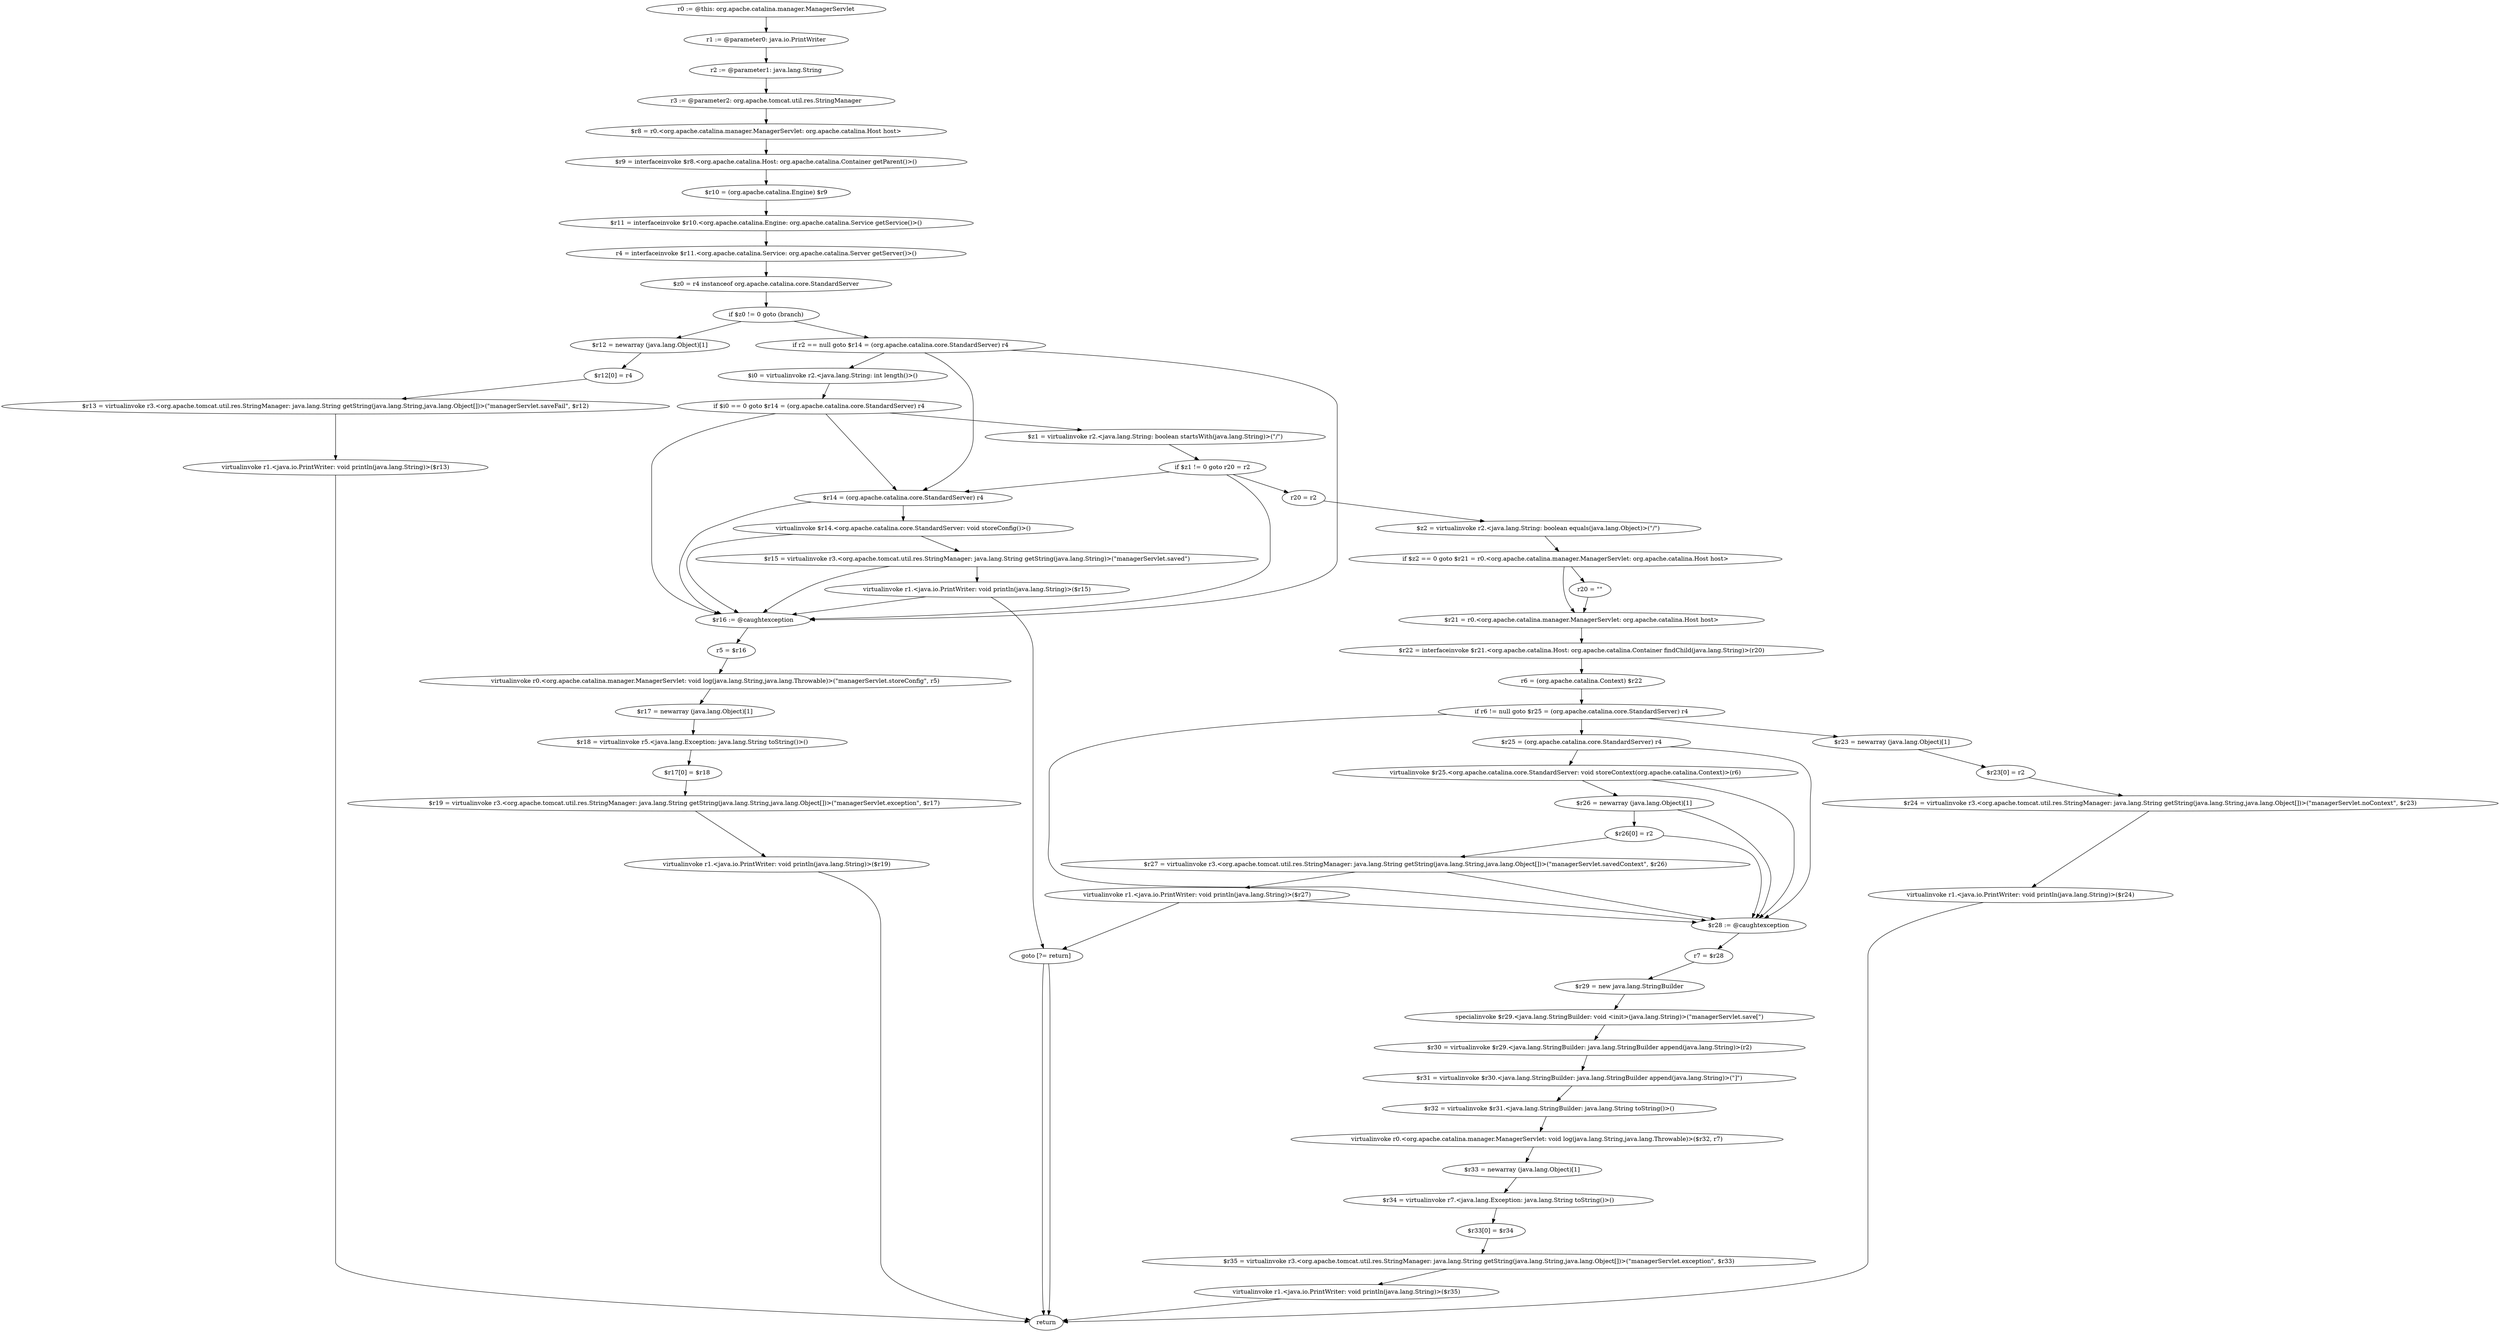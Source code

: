 digraph "call-graph" {
    "r0 := @this: org.apache.catalina.manager.ManagerServlet"
    "r1 := @parameter0: java.io.PrintWriter"
    "r0 := @this: org.apache.catalina.manager.ManagerServlet"->"r1 := @parameter0: java.io.PrintWriter";
    "r2 := @parameter1: java.lang.String"
    "r1 := @parameter0: java.io.PrintWriter"->"r2 := @parameter1: java.lang.String";
    "r3 := @parameter2: org.apache.tomcat.util.res.StringManager"
    "r2 := @parameter1: java.lang.String"->"r3 := @parameter2: org.apache.tomcat.util.res.StringManager";
    "$r8 = r0.<org.apache.catalina.manager.ManagerServlet: org.apache.catalina.Host host>"
    "r3 := @parameter2: org.apache.tomcat.util.res.StringManager"->"$r8 = r0.<org.apache.catalina.manager.ManagerServlet: org.apache.catalina.Host host>";
    "$r9 = interfaceinvoke $r8.<org.apache.catalina.Host: org.apache.catalina.Container getParent()>()"
    "$r8 = r0.<org.apache.catalina.manager.ManagerServlet: org.apache.catalina.Host host>"->"$r9 = interfaceinvoke $r8.<org.apache.catalina.Host: org.apache.catalina.Container getParent()>()";
    "$r10 = (org.apache.catalina.Engine) $r9"
    "$r9 = interfaceinvoke $r8.<org.apache.catalina.Host: org.apache.catalina.Container getParent()>()"->"$r10 = (org.apache.catalina.Engine) $r9";
    "$r11 = interfaceinvoke $r10.<org.apache.catalina.Engine: org.apache.catalina.Service getService()>()"
    "$r10 = (org.apache.catalina.Engine) $r9"->"$r11 = interfaceinvoke $r10.<org.apache.catalina.Engine: org.apache.catalina.Service getService()>()";
    "r4 = interfaceinvoke $r11.<org.apache.catalina.Service: org.apache.catalina.Server getServer()>()"
    "$r11 = interfaceinvoke $r10.<org.apache.catalina.Engine: org.apache.catalina.Service getService()>()"->"r4 = interfaceinvoke $r11.<org.apache.catalina.Service: org.apache.catalina.Server getServer()>()";
    "$z0 = r4 instanceof org.apache.catalina.core.StandardServer"
    "r4 = interfaceinvoke $r11.<org.apache.catalina.Service: org.apache.catalina.Server getServer()>()"->"$z0 = r4 instanceof org.apache.catalina.core.StandardServer";
    "if $z0 != 0 goto (branch)"
    "$z0 = r4 instanceof org.apache.catalina.core.StandardServer"->"if $z0 != 0 goto (branch)";
    "$r12 = newarray (java.lang.Object)[1]"
    "if $z0 != 0 goto (branch)"->"$r12 = newarray (java.lang.Object)[1]";
    "if r2 == null goto $r14 = (org.apache.catalina.core.StandardServer) r4"
    "if $z0 != 0 goto (branch)"->"if r2 == null goto $r14 = (org.apache.catalina.core.StandardServer) r4";
    "$r12[0] = r4"
    "$r12 = newarray (java.lang.Object)[1]"->"$r12[0] = r4";
    "$r13 = virtualinvoke r3.<org.apache.tomcat.util.res.StringManager: java.lang.String getString(java.lang.String,java.lang.Object[])>(\"managerServlet.saveFail\", $r12)"
    "$r12[0] = r4"->"$r13 = virtualinvoke r3.<org.apache.tomcat.util.res.StringManager: java.lang.String getString(java.lang.String,java.lang.Object[])>(\"managerServlet.saveFail\", $r12)";
    "virtualinvoke r1.<java.io.PrintWriter: void println(java.lang.String)>($r13)"
    "$r13 = virtualinvoke r3.<org.apache.tomcat.util.res.StringManager: java.lang.String getString(java.lang.String,java.lang.Object[])>(\"managerServlet.saveFail\", $r12)"->"virtualinvoke r1.<java.io.PrintWriter: void println(java.lang.String)>($r13)";
    "return"
    "virtualinvoke r1.<java.io.PrintWriter: void println(java.lang.String)>($r13)"->"return";
    "$i0 = virtualinvoke r2.<java.lang.String: int length()>()"
    "if r2 == null goto $r14 = (org.apache.catalina.core.StandardServer) r4"->"$i0 = virtualinvoke r2.<java.lang.String: int length()>()";
    "$r14 = (org.apache.catalina.core.StandardServer) r4"
    "if r2 == null goto $r14 = (org.apache.catalina.core.StandardServer) r4"->"$r14 = (org.apache.catalina.core.StandardServer) r4";
    "$r16 := @caughtexception"
    "if r2 == null goto $r14 = (org.apache.catalina.core.StandardServer) r4"->"$r16 := @caughtexception";
    "if $i0 == 0 goto $r14 = (org.apache.catalina.core.StandardServer) r4"
    "$i0 = virtualinvoke r2.<java.lang.String: int length()>()"->"if $i0 == 0 goto $r14 = (org.apache.catalina.core.StandardServer) r4";
    "$z1 = virtualinvoke r2.<java.lang.String: boolean startsWith(java.lang.String)>(\"/\")"
    "if $i0 == 0 goto $r14 = (org.apache.catalina.core.StandardServer) r4"->"$z1 = virtualinvoke r2.<java.lang.String: boolean startsWith(java.lang.String)>(\"/\")";
    "if $i0 == 0 goto $r14 = (org.apache.catalina.core.StandardServer) r4"->"$r14 = (org.apache.catalina.core.StandardServer) r4";
    "if $i0 == 0 goto $r14 = (org.apache.catalina.core.StandardServer) r4"->"$r16 := @caughtexception";
    "if $z1 != 0 goto r20 = r2"
    "$z1 = virtualinvoke r2.<java.lang.String: boolean startsWith(java.lang.String)>(\"/\")"->"if $z1 != 0 goto r20 = r2";
    "if $z1 != 0 goto r20 = r2"->"$r14 = (org.apache.catalina.core.StandardServer) r4";
    "r20 = r2"
    "if $z1 != 0 goto r20 = r2"->"r20 = r2";
    "if $z1 != 0 goto r20 = r2"->"$r16 := @caughtexception";
    "virtualinvoke $r14.<org.apache.catalina.core.StandardServer: void storeConfig()>()"
    "$r14 = (org.apache.catalina.core.StandardServer) r4"->"virtualinvoke $r14.<org.apache.catalina.core.StandardServer: void storeConfig()>()";
    "$r14 = (org.apache.catalina.core.StandardServer) r4"->"$r16 := @caughtexception";
    "$r15 = virtualinvoke r3.<org.apache.tomcat.util.res.StringManager: java.lang.String getString(java.lang.String)>(\"managerServlet.saved\")"
    "virtualinvoke $r14.<org.apache.catalina.core.StandardServer: void storeConfig()>()"->"$r15 = virtualinvoke r3.<org.apache.tomcat.util.res.StringManager: java.lang.String getString(java.lang.String)>(\"managerServlet.saved\")";
    "virtualinvoke $r14.<org.apache.catalina.core.StandardServer: void storeConfig()>()"->"$r16 := @caughtexception";
    "virtualinvoke r1.<java.io.PrintWriter: void println(java.lang.String)>($r15)"
    "$r15 = virtualinvoke r3.<org.apache.tomcat.util.res.StringManager: java.lang.String getString(java.lang.String)>(\"managerServlet.saved\")"->"virtualinvoke r1.<java.io.PrintWriter: void println(java.lang.String)>($r15)";
    "$r15 = virtualinvoke r3.<org.apache.tomcat.util.res.StringManager: java.lang.String getString(java.lang.String)>(\"managerServlet.saved\")"->"$r16 := @caughtexception";
    "goto [?= return]"
    "virtualinvoke r1.<java.io.PrintWriter: void println(java.lang.String)>($r15)"->"goto [?= return]";
    "virtualinvoke r1.<java.io.PrintWriter: void println(java.lang.String)>($r15)"->"$r16 := @caughtexception";
    "goto [?= return]"->"return";
    "r5 = $r16"
    "$r16 := @caughtexception"->"r5 = $r16";
    "virtualinvoke r0.<org.apache.catalina.manager.ManagerServlet: void log(java.lang.String,java.lang.Throwable)>(\"managerServlet.storeConfig\", r5)"
    "r5 = $r16"->"virtualinvoke r0.<org.apache.catalina.manager.ManagerServlet: void log(java.lang.String,java.lang.Throwable)>(\"managerServlet.storeConfig\", r5)";
    "$r17 = newarray (java.lang.Object)[1]"
    "virtualinvoke r0.<org.apache.catalina.manager.ManagerServlet: void log(java.lang.String,java.lang.Throwable)>(\"managerServlet.storeConfig\", r5)"->"$r17 = newarray (java.lang.Object)[1]";
    "$r18 = virtualinvoke r5.<java.lang.Exception: java.lang.String toString()>()"
    "$r17 = newarray (java.lang.Object)[1]"->"$r18 = virtualinvoke r5.<java.lang.Exception: java.lang.String toString()>()";
    "$r17[0] = $r18"
    "$r18 = virtualinvoke r5.<java.lang.Exception: java.lang.String toString()>()"->"$r17[0] = $r18";
    "$r19 = virtualinvoke r3.<org.apache.tomcat.util.res.StringManager: java.lang.String getString(java.lang.String,java.lang.Object[])>(\"managerServlet.exception\", $r17)"
    "$r17[0] = $r18"->"$r19 = virtualinvoke r3.<org.apache.tomcat.util.res.StringManager: java.lang.String getString(java.lang.String,java.lang.Object[])>(\"managerServlet.exception\", $r17)";
    "virtualinvoke r1.<java.io.PrintWriter: void println(java.lang.String)>($r19)"
    "$r19 = virtualinvoke r3.<org.apache.tomcat.util.res.StringManager: java.lang.String getString(java.lang.String,java.lang.Object[])>(\"managerServlet.exception\", $r17)"->"virtualinvoke r1.<java.io.PrintWriter: void println(java.lang.String)>($r19)";
    "virtualinvoke r1.<java.io.PrintWriter: void println(java.lang.String)>($r19)"->"return";
    "$z2 = virtualinvoke r2.<java.lang.String: boolean equals(java.lang.Object)>(\"/\")"
    "r20 = r2"->"$z2 = virtualinvoke r2.<java.lang.String: boolean equals(java.lang.Object)>(\"/\")";
    "if $z2 == 0 goto $r21 = r0.<org.apache.catalina.manager.ManagerServlet: org.apache.catalina.Host host>"
    "$z2 = virtualinvoke r2.<java.lang.String: boolean equals(java.lang.Object)>(\"/\")"->"if $z2 == 0 goto $r21 = r0.<org.apache.catalina.manager.ManagerServlet: org.apache.catalina.Host host>";
    "r20 = \"\""
    "if $z2 == 0 goto $r21 = r0.<org.apache.catalina.manager.ManagerServlet: org.apache.catalina.Host host>"->"r20 = \"\"";
    "$r21 = r0.<org.apache.catalina.manager.ManagerServlet: org.apache.catalina.Host host>"
    "if $z2 == 0 goto $r21 = r0.<org.apache.catalina.manager.ManagerServlet: org.apache.catalina.Host host>"->"$r21 = r0.<org.apache.catalina.manager.ManagerServlet: org.apache.catalina.Host host>";
    "r20 = \"\""->"$r21 = r0.<org.apache.catalina.manager.ManagerServlet: org.apache.catalina.Host host>";
    "$r22 = interfaceinvoke $r21.<org.apache.catalina.Host: org.apache.catalina.Container findChild(java.lang.String)>(r20)"
    "$r21 = r0.<org.apache.catalina.manager.ManagerServlet: org.apache.catalina.Host host>"->"$r22 = interfaceinvoke $r21.<org.apache.catalina.Host: org.apache.catalina.Container findChild(java.lang.String)>(r20)";
    "r6 = (org.apache.catalina.Context) $r22"
    "$r22 = interfaceinvoke $r21.<org.apache.catalina.Host: org.apache.catalina.Container findChild(java.lang.String)>(r20)"->"r6 = (org.apache.catalina.Context) $r22";
    "if r6 != null goto $r25 = (org.apache.catalina.core.StandardServer) r4"
    "r6 = (org.apache.catalina.Context) $r22"->"if r6 != null goto $r25 = (org.apache.catalina.core.StandardServer) r4";
    "$r23 = newarray (java.lang.Object)[1]"
    "if r6 != null goto $r25 = (org.apache.catalina.core.StandardServer) r4"->"$r23 = newarray (java.lang.Object)[1]";
    "$r25 = (org.apache.catalina.core.StandardServer) r4"
    "if r6 != null goto $r25 = (org.apache.catalina.core.StandardServer) r4"->"$r25 = (org.apache.catalina.core.StandardServer) r4";
    "$r28 := @caughtexception"
    "if r6 != null goto $r25 = (org.apache.catalina.core.StandardServer) r4"->"$r28 := @caughtexception";
    "$r23[0] = r2"
    "$r23 = newarray (java.lang.Object)[1]"->"$r23[0] = r2";
    "$r24 = virtualinvoke r3.<org.apache.tomcat.util.res.StringManager: java.lang.String getString(java.lang.String,java.lang.Object[])>(\"managerServlet.noContext\", $r23)"
    "$r23[0] = r2"->"$r24 = virtualinvoke r3.<org.apache.tomcat.util.res.StringManager: java.lang.String getString(java.lang.String,java.lang.Object[])>(\"managerServlet.noContext\", $r23)";
    "virtualinvoke r1.<java.io.PrintWriter: void println(java.lang.String)>($r24)"
    "$r24 = virtualinvoke r3.<org.apache.tomcat.util.res.StringManager: java.lang.String getString(java.lang.String,java.lang.Object[])>(\"managerServlet.noContext\", $r23)"->"virtualinvoke r1.<java.io.PrintWriter: void println(java.lang.String)>($r24)";
    "virtualinvoke r1.<java.io.PrintWriter: void println(java.lang.String)>($r24)"->"return";
    "virtualinvoke $r25.<org.apache.catalina.core.StandardServer: void storeContext(org.apache.catalina.Context)>(r6)"
    "$r25 = (org.apache.catalina.core.StandardServer) r4"->"virtualinvoke $r25.<org.apache.catalina.core.StandardServer: void storeContext(org.apache.catalina.Context)>(r6)";
    "$r25 = (org.apache.catalina.core.StandardServer) r4"->"$r28 := @caughtexception";
    "$r26 = newarray (java.lang.Object)[1]"
    "virtualinvoke $r25.<org.apache.catalina.core.StandardServer: void storeContext(org.apache.catalina.Context)>(r6)"->"$r26 = newarray (java.lang.Object)[1]";
    "virtualinvoke $r25.<org.apache.catalina.core.StandardServer: void storeContext(org.apache.catalina.Context)>(r6)"->"$r28 := @caughtexception";
    "$r26[0] = r2"
    "$r26 = newarray (java.lang.Object)[1]"->"$r26[0] = r2";
    "$r26 = newarray (java.lang.Object)[1]"->"$r28 := @caughtexception";
    "$r27 = virtualinvoke r3.<org.apache.tomcat.util.res.StringManager: java.lang.String getString(java.lang.String,java.lang.Object[])>(\"managerServlet.savedContext\", $r26)"
    "$r26[0] = r2"->"$r27 = virtualinvoke r3.<org.apache.tomcat.util.res.StringManager: java.lang.String getString(java.lang.String,java.lang.Object[])>(\"managerServlet.savedContext\", $r26)";
    "$r26[0] = r2"->"$r28 := @caughtexception";
    "virtualinvoke r1.<java.io.PrintWriter: void println(java.lang.String)>($r27)"
    "$r27 = virtualinvoke r3.<org.apache.tomcat.util.res.StringManager: java.lang.String getString(java.lang.String,java.lang.Object[])>(\"managerServlet.savedContext\", $r26)"->"virtualinvoke r1.<java.io.PrintWriter: void println(java.lang.String)>($r27)";
    "$r27 = virtualinvoke r3.<org.apache.tomcat.util.res.StringManager: java.lang.String getString(java.lang.String,java.lang.Object[])>(\"managerServlet.savedContext\", $r26)"->"$r28 := @caughtexception";
    "virtualinvoke r1.<java.io.PrintWriter: void println(java.lang.String)>($r27)"->"goto [?= return]";
    "virtualinvoke r1.<java.io.PrintWriter: void println(java.lang.String)>($r27)"->"$r28 := @caughtexception";
    "goto [?= return]"->"return";
    "r7 = $r28"
    "$r28 := @caughtexception"->"r7 = $r28";
    "$r29 = new java.lang.StringBuilder"
    "r7 = $r28"->"$r29 = new java.lang.StringBuilder";
    "specialinvoke $r29.<java.lang.StringBuilder: void <init>(java.lang.String)>(\"managerServlet.save[\")"
    "$r29 = new java.lang.StringBuilder"->"specialinvoke $r29.<java.lang.StringBuilder: void <init>(java.lang.String)>(\"managerServlet.save[\")";
    "$r30 = virtualinvoke $r29.<java.lang.StringBuilder: java.lang.StringBuilder append(java.lang.String)>(r2)"
    "specialinvoke $r29.<java.lang.StringBuilder: void <init>(java.lang.String)>(\"managerServlet.save[\")"->"$r30 = virtualinvoke $r29.<java.lang.StringBuilder: java.lang.StringBuilder append(java.lang.String)>(r2)";
    "$r31 = virtualinvoke $r30.<java.lang.StringBuilder: java.lang.StringBuilder append(java.lang.String)>(\"]\")"
    "$r30 = virtualinvoke $r29.<java.lang.StringBuilder: java.lang.StringBuilder append(java.lang.String)>(r2)"->"$r31 = virtualinvoke $r30.<java.lang.StringBuilder: java.lang.StringBuilder append(java.lang.String)>(\"]\")";
    "$r32 = virtualinvoke $r31.<java.lang.StringBuilder: java.lang.String toString()>()"
    "$r31 = virtualinvoke $r30.<java.lang.StringBuilder: java.lang.StringBuilder append(java.lang.String)>(\"]\")"->"$r32 = virtualinvoke $r31.<java.lang.StringBuilder: java.lang.String toString()>()";
    "virtualinvoke r0.<org.apache.catalina.manager.ManagerServlet: void log(java.lang.String,java.lang.Throwable)>($r32, r7)"
    "$r32 = virtualinvoke $r31.<java.lang.StringBuilder: java.lang.String toString()>()"->"virtualinvoke r0.<org.apache.catalina.manager.ManagerServlet: void log(java.lang.String,java.lang.Throwable)>($r32, r7)";
    "$r33 = newarray (java.lang.Object)[1]"
    "virtualinvoke r0.<org.apache.catalina.manager.ManagerServlet: void log(java.lang.String,java.lang.Throwable)>($r32, r7)"->"$r33 = newarray (java.lang.Object)[1]";
    "$r34 = virtualinvoke r7.<java.lang.Exception: java.lang.String toString()>()"
    "$r33 = newarray (java.lang.Object)[1]"->"$r34 = virtualinvoke r7.<java.lang.Exception: java.lang.String toString()>()";
    "$r33[0] = $r34"
    "$r34 = virtualinvoke r7.<java.lang.Exception: java.lang.String toString()>()"->"$r33[0] = $r34";
    "$r35 = virtualinvoke r3.<org.apache.tomcat.util.res.StringManager: java.lang.String getString(java.lang.String,java.lang.Object[])>(\"managerServlet.exception\", $r33)"
    "$r33[0] = $r34"->"$r35 = virtualinvoke r3.<org.apache.tomcat.util.res.StringManager: java.lang.String getString(java.lang.String,java.lang.Object[])>(\"managerServlet.exception\", $r33)";
    "virtualinvoke r1.<java.io.PrintWriter: void println(java.lang.String)>($r35)"
    "$r35 = virtualinvoke r3.<org.apache.tomcat.util.res.StringManager: java.lang.String getString(java.lang.String,java.lang.Object[])>(\"managerServlet.exception\", $r33)"->"virtualinvoke r1.<java.io.PrintWriter: void println(java.lang.String)>($r35)";
    "virtualinvoke r1.<java.io.PrintWriter: void println(java.lang.String)>($r35)"->"return";
}
